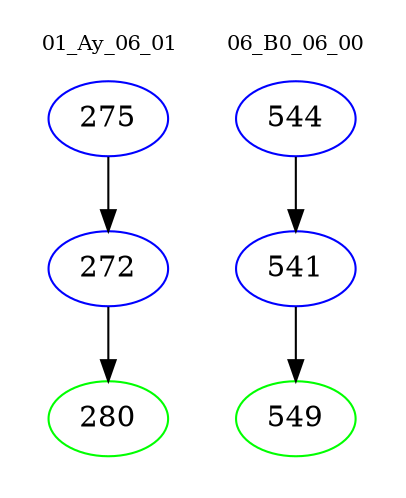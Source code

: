 digraph{
subgraph cluster_0 {
color = white
label = "01_Ay_06_01";
fontsize=10;
T0_275 [label="275", color="blue"]
T0_275 -> T0_272 [color="black"]
T0_272 [label="272", color="blue"]
T0_272 -> T0_280 [color="black"]
T0_280 [label="280", color="green"]
}
subgraph cluster_1 {
color = white
label = "06_B0_06_00";
fontsize=10;
T1_544 [label="544", color="blue"]
T1_544 -> T1_541 [color="black"]
T1_541 [label="541", color="blue"]
T1_541 -> T1_549 [color="black"]
T1_549 [label="549", color="green"]
}
}
